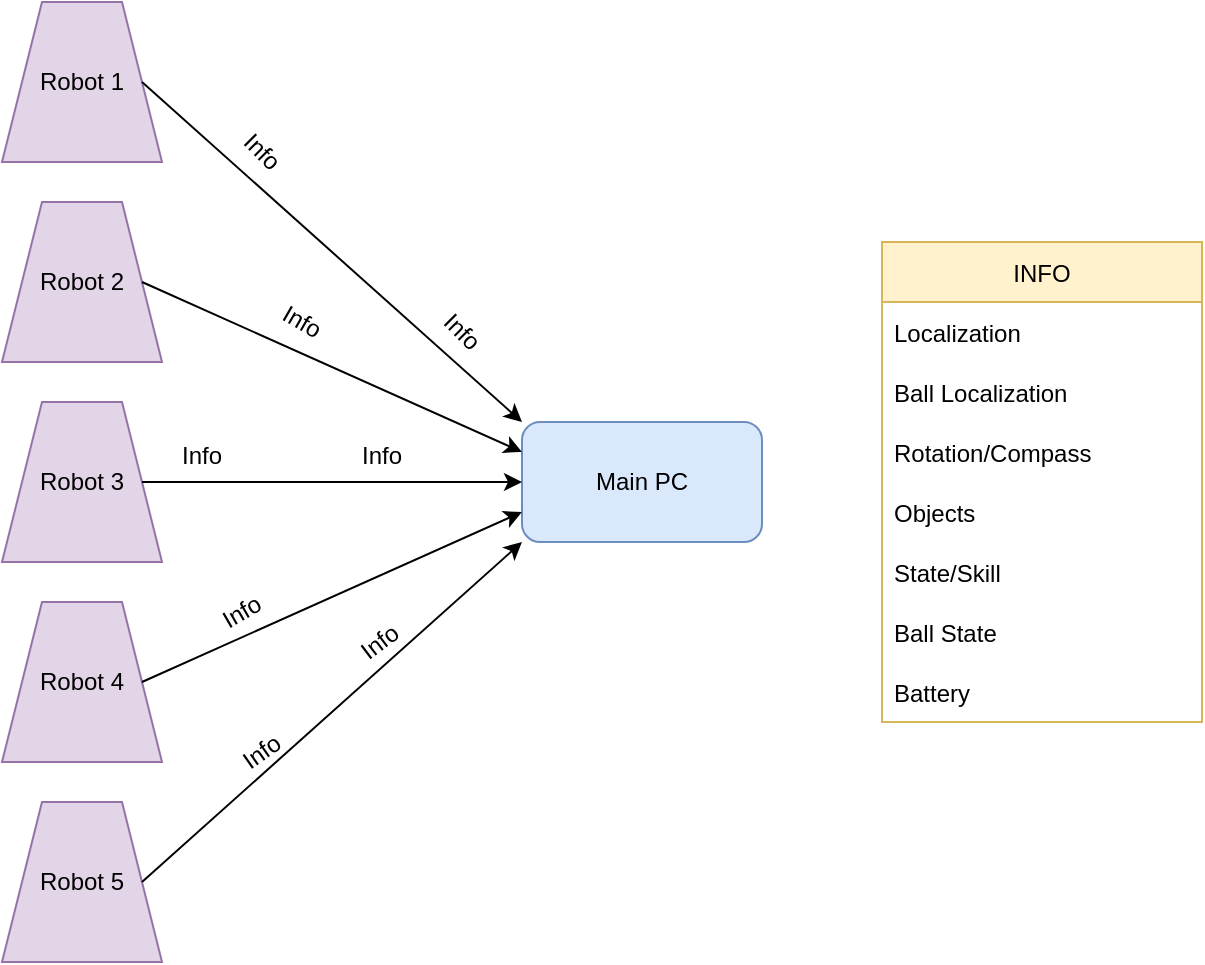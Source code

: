 <mxfile version="20.3.3" type="device"><diagram id="RwkjIH073a3IkABzD2Xb" name="Page-1"><mxGraphModel dx="1313" dy="747" grid="1" gridSize="10" guides="1" tooltips="1" connect="1" arrows="1" fold="1" page="1" pageScale="1" pageWidth="827" pageHeight="1169" math="0" shadow="0"><root><mxCell id="0"/><mxCell id="1" parent="0"/><mxCell id="O5c-xCyj20NHd1dlT84x-2" value="Main PC" style="rounded=1;whiteSpace=wrap;html=1;fillColor=#dae8fc;strokeColor=#6c8ebf;" vertex="1" parent="1"><mxGeometry x="380" y="330" width="120" height="60" as="geometry"/></mxCell><mxCell id="O5c-xCyj20NHd1dlT84x-4" value="Robot 3" style="shape=trapezoid;perimeter=trapezoidPerimeter;whiteSpace=wrap;html=1;fixedSize=1;fillColor=#e1d5e7;strokeColor=#9673a6;" vertex="1" parent="1"><mxGeometry x="120" y="320" width="80" height="80" as="geometry"/></mxCell><mxCell id="O5c-xCyj20NHd1dlT84x-5" value="Robot 2" style="shape=trapezoid;perimeter=trapezoidPerimeter;whiteSpace=wrap;html=1;fixedSize=1;fillColor=#e1d5e7;strokeColor=#9673a6;" vertex="1" parent="1"><mxGeometry x="120" y="220" width="80" height="80" as="geometry"/></mxCell><mxCell id="O5c-xCyj20NHd1dlT84x-6" value="Robot 1" style="shape=trapezoid;perimeter=trapezoidPerimeter;whiteSpace=wrap;html=1;fixedSize=1;fillColor=#e1d5e7;strokeColor=#9673a6;" vertex="1" parent="1"><mxGeometry x="120" y="120" width="80" height="80" as="geometry"/></mxCell><mxCell id="O5c-xCyj20NHd1dlT84x-7" value="Robot 5" style="shape=trapezoid;perimeter=trapezoidPerimeter;whiteSpace=wrap;html=1;fixedSize=1;fillColor=#e1d5e7;strokeColor=#9673a6;" vertex="1" parent="1"><mxGeometry x="120" y="520" width="80" height="80" as="geometry"/></mxCell><mxCell id="O5c-xCyj20NHd1dlT84x-8" value="Robot 4" style="shape=trapezoid;perimeter=trapezoidPerimeter;whiteSpace=wrap;html=1;fixedSize=1;fillColor=#e1d5e7;strokeColor=#9673a6;" vertex="1" parent="1"><mxGeometry x="120" y="420" width="80" height="80" as="geometry"/></mxCell><mxCell id="O5c-xCyj20NHd1dlT84x-9" value="" style="endArrow=classic;html=1;rounded=0;exitX=1;exitY=0.5;exitDx=0;exitDy=0;entryX=0;entryY=0;entryDx=0;entryDy=0;" edge="1" parent="1" source="O5c-xCyj20NHd1dlT84x-6" target="O5c-xCyj20NHd1dlT84x-2"><mxGeometry width="50" height="50" relative="1" as="geometry"><mxPoint x="280" y="250" as="sourcePoint"/><mxPoint x="330" y="200" as="targetPoint"/></mxGeometry></mxCell><mxCell id="O5c-xCyj20NHd1dlT84x-11" value="" style="endArrow=classic;html=1;rounded=0;exitX=1;exitY=0.5;exitDx=0;exitDy=0;entryX=0;entryY=0.25;entryDx=0;entryDy=0;" edge="1" parent="1" source="O5c-xCyj20NHd1dlT84x-5" target="O5c-xCyj20NHd1dlT84x-2"><mxGeometry width="50" height="50" relative="1" as="geometry"><mxPoint x="500" y="340" as="sourcePoint"/><mxPoint x="550" y="290" as="targetPoint"/></mxGeometry></mxCell><mxCell id="O5c-xCyj20NHd1dlT84x-14" value="" style="endArrow=classic;html=1;rounded=0;exitX=1;exitY=0.5;exitDx=0;exitDy=0;entryX=0;entryY=0.5;entryDx=0;entryDy=0;" edge="1" parent="1" source="O5c-xCyj20NHd1dlT84x-4" target="O5c-xCyj20NHd1dlT84x-2"><mxGeometry width="50" height="50" relative="1" as="geometry"><mxPoint x="200" y="270" as="sourcePoint"/><mxPoint x="390" y="355" as="targetPoint"/></mxGeometry></mxCell><mxCell id="O5c-xCyj20NHd1dlT84x-15" value="" style="endArrow=classic;html=1;rounded=0;exitX=1;exitY=0.5;exitDx=0;exitDy=0;entryX=0;entryY=0.75;entryDx=0;entryDy=0;" edge="1" parent="1" source="O5c-xCyj20NHd1dlT84x-8" target="O5c-xCyj20NHd1dlT84x-2"><mxGeometry width="50" height="50" relative="1" as="geometry"><mxPoint x="210" y="280" as="sourcePoint"/><mxPoint x="400" y="365" as="targetPoint"/></mxGeometry></mxCell><mxCell id="O5c-xCyj20NHd1dlT84x-16" value="" style="endArrow=classic;html=1;rounded=0;exitX=1;exitY=0.5;exitDx=0;exitDy=0;entryX=0;entryY=1;entryDx=0;entryDy=0;" edge="1" parent="1" source="O5c-xCyj20NHd1dlT84x-7" target="O5c-xCyj20NHd1dlT84x-2"><mxGeometry width="50" height="50" relative="1" as="geometry"><mxPoint x="220" y="290" as="sourcePoint"/><mxPoint x="410" y="375" as="targetPoint"/></mxGeometry></mxCell><mxCell id="O5c-xCyj20NHd1dlT84x-20" value="Info" style="text;html=1;strokeColor=none;fillColor=none;align=center;verticalAlign=middle;whiteSpace=wrap;rounded=0;rotation=45;" vertex="1" parent="1"><mxGeometry x="220" y="180" width="60" height="30" as="geometry"/></mxCell><mxCell id="O5c-xCyj20NHd1dlT84x-22" value="Info" style="text;html=1;strokeColor=none;fillColor=none;align=center;verticalAlign=middle;whiteSpace=wrap;rounded=0;rotation=45;" vertex="1" parent="1"><mxGeometry x="320" y="270" width="60" height="30" as="geometry"/></mxCell><mxCell id="O5c-xCyj20NHd1dlT84x-23" value="Info" style="text;html=1;strokeColor=none;fillColor=none;align=center;verticalAlign=middle;whiteSpace=wrap;rounded=0;rotation=30;" vertex="1" parent="1"><mxGeometry x="240" y="265" width="60" height="30" as="geometry"/></mxCell><mxCell id="O5c-xCyj20NHd1dlT84x-24" value="Info" style="text;html=1;strokeColor=none;fillColor=none;align=center;verticalAlign=middle;whiteSpace=wrap;rounded=0;rotation=0;" vertex="1" parent="1"><mxGeometry x="190" y="332" width="60" height="30" as="geometry"/></mxCell><mxCell id="O5c-xCyj20NHd1dlT84x-25" value="Info" style="text;html=1;strokeColor=none;fillColor=none;align=center;verticalAlign=middle;whiteSpace=wrap;rounded=0;rotation=0;" vertex="1" parent="1"><mxGeometry x="280" y="332" width="60" height="30" as="geometry"/></mxCell><mxCell id="O5c-xCyj20NHd1dlT84x-26" value="Info" style="text;html=1;strokeColor=none;fillColor=none;align=center;verticalAlign=middle;whiteSpace=wrap;rounded=0;rotation=-30;" vertex="1" parent="1"><mxGeometry x="210" y="410" width="60" height="30" as="geometry"/></mxCell><mxCell id="O5c-xCyj20NHd1dlT84x-27" value="Info" style="text;html=1;strokeColor=none;fillColor=none;align=center;verticalAlign=middle;whiteSpace=wrap;rounded=0;rotation=-35;" vertex="1" parent="1"><mxGeometry x="220" y="480" width="60" height="30" as="geometry"/></mxCell><mxCell id="O5c-xCyj20NHd1dlT84x-28" value="Info" style="text;html=1;strokeColor=none;fillColor=none;align=center;verticalAlign=middle;whiteSpace=wrap;rounded=0;rotation=-37;" vertex="1" parent="1"><mxGeometry x="279" y="425" width="60" height="30" as="geometry"/></mxCell><mxCell id="O5c-xCyj20NHd1dlT84x-30" value="INFO" style="swimlane;fontStyle=0;childLayout=stackLayout;horizontal=1;startSize=30;horizontalStack=0;resizeParent=1;resizeParentMax=0;resizeLast=0;collapsible=1;marginBottom=0;labelBackgroundColor=none;fillColor=#fff2cc;strokeColor=#d6b656;" vertex="1" parent="1"><mxGeometry x="560" y="240" width="160" height="240" as="geometry"><mxRectangle x="560" y="240" width="70" height="30" as="alternateBounds"/></mxGeometry></mxCell><mxCell id="O5c-xCyj20NHd1dlT84x-31" value="Localization" style="text;strokeColor=none;fillColor=none;align=left;verticalAlign=middle;spacingLeft=4;spacingRight=4;overflow=hidden;points=[[0,0.5],[1,0.5]];portConstraint=eastwest;rotatable=0;labelBackgroundColor=none;" vertex="1" parent="O5c-xCyj20NHd1dlT84x-30"><mxGeometry y="30" width="160" height="30" as="geometry"/></mxCell><mxCell id="O5c-xCyj20NHd1dlT84x-32" value="Ball Localization" style="text;strokeColor=none;fillColor=none;align=left;verticalAlign=middle;spacingLeft=4;spacingRight=4;overflow=hidden;points=[[0,0.5],[1,0.5]];portConstraint=eastwest;rotatable=0;labelBackgroundColor=none;" vertex="1" parent="O5c-xCyj20NHd1dlT84x-30"><mxGeometry y="60" width="160" height="30" as="geometry"/></mxCell><mxCell id="O5c-xCyj20NHd1dlT84x-34" value="Rotation/Compass" style="text;strokeColor=none;fillColor=none;align=left;verticalAlign=middle;spacingLeft=4;spacingRight=4;overflow=hidden;points=[[0,0.5],[1,0.5]];portConstraint=eastwest;rotatable=0;labelBackgroundColor=none;" vertex="1" parent="O5c-xCyj20NHd1dlT84x-30"><mxGeometry y="90" width="160" height="30" as="geometry"/></mxCell><mxCell id="O5c-xCyj20NHd1dlT84x-33" value="Objects" style="text;strokeColor=none;fillColor=none;align=left;verticalAlign=middle;spacingLeft=4;spacingRight=4;overflow=hidden;points=[[0,0.5],[1,0.5]];portConstraint=eastwest;rotatable=0;labelBackgroundColor=none;" vertex="1" parent="O5c-xCyj20NHd1dlT84x-30"><mxGeometry y="120" width="160" height="30" as="geometry"/></mxCell><mxCell id="O5c-xCyj20NHd1dlT84x-35" value="State/Skill" style="text;strokeColor=none;fillColor=none;align=left;verticalAlign=middle;spacingLeft=4;spacingRight=4;overflow=hidden;points=[[0,0.5],[1,0.5]];portConstraint=eastwest;rotatable=0;labelBackgroundColor=none;" vertex="1" parent="O5c-xCyj20NHd1dlT84x-30"><mxGeometry y="150" width="160" height="30" as="geometry"/></mxCell><mxCell id="O5c-xCyj20NHd1dlT84x-43" value="Ball State" style="text;strokeColor=none;fillColor=none;align=left;verticalAlign=middle;spacingLeft=4;spacingRight=4;overflow=hidden;points=[[0,0.5],[1,0.5]];portConstraint=eastwest;rotatable=0;labelBackgroundColor=none;" vertex="1" parent="O5c-xCyj20NHd1dlT84x-30"><mxGeometry y="180" width="160" height="30" as="geometry"/></mxCell><mxCell id="O5c-xCyj20NHd1dlT84x-36" value="Battery" style="text;strokeColor=none;fillColor=none;align=left;verticalAlign=middle;spacingLeft=4;spacingRight=4;overflow=hidden;points=[[0,0.5],[1,0.5]];portConstraint=eastwest;rotatable=0;labelBackgroundColor=none;" vertex="1" parent="O5c-xCyj20NHd1dlT84x-30"><mxGeometry y="210" width="160" height="30" as="geometry"/></mxCell></root></mxGraphModel></diagram></mxfile>